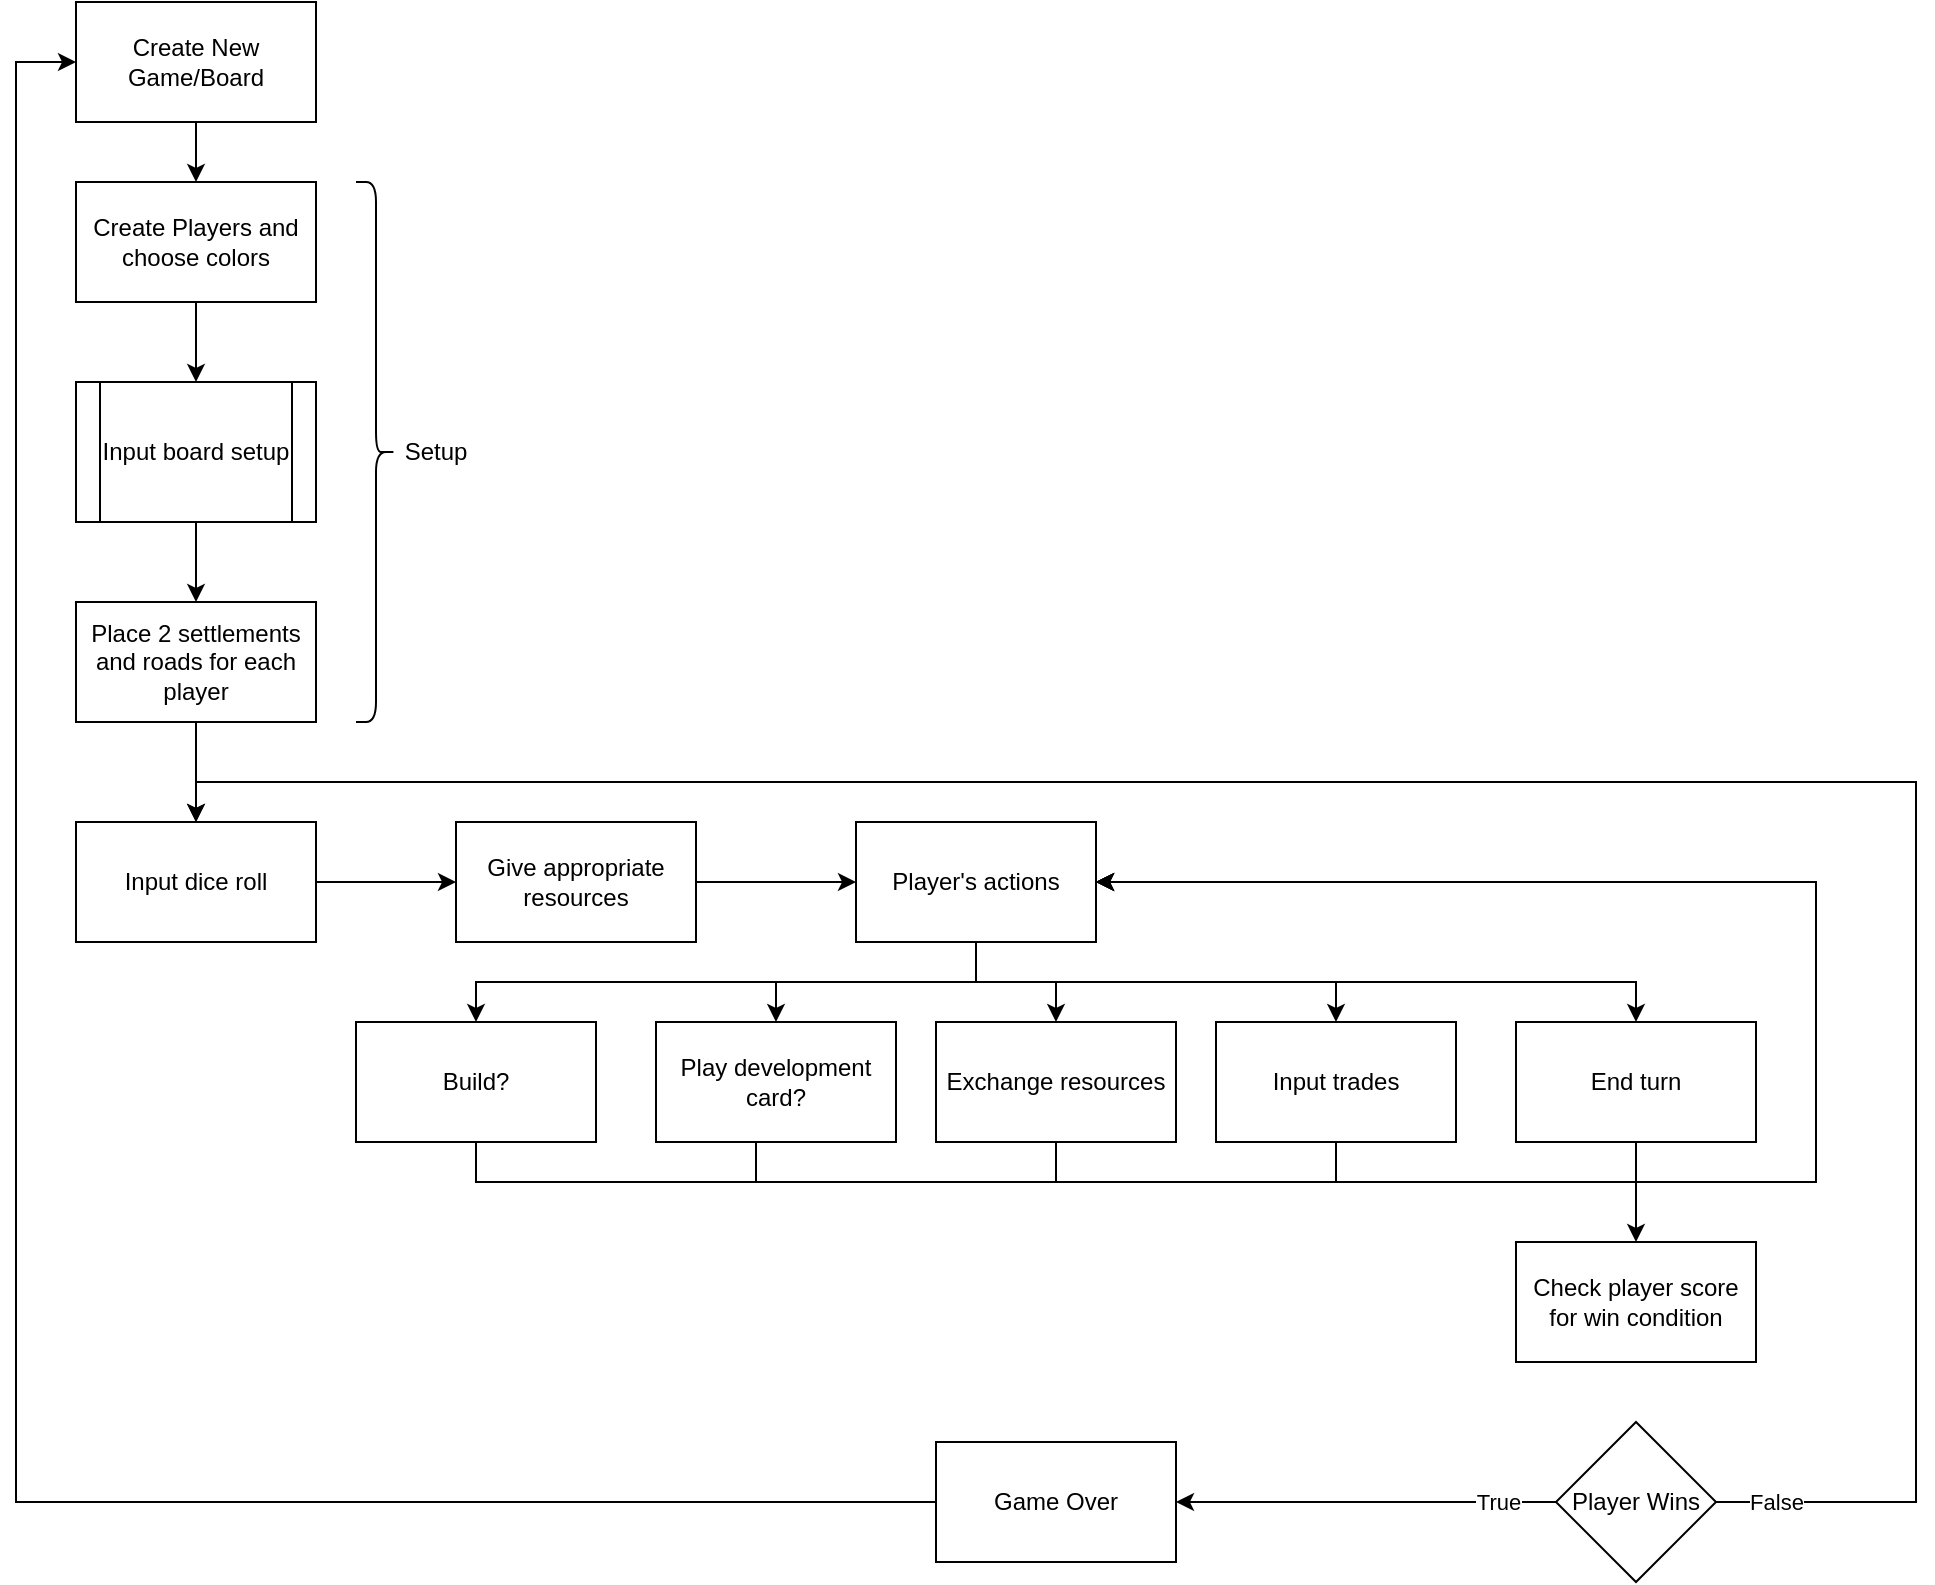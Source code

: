 <mxfile version="13.9.3" type="device"><diagram id="uclK34Kz_BnbtVKSaPZ2" name="Page-1"><mxGraphModel dx="946" dy="591" grid="1" gridSize="10" guides="1" tooltips="1" connect="1" arrows="1" fold="1" page="1" pageScale="1" pageWidth="850" pageHeight="1100" math="0" shadow="0"><root><mxCell id="0"/><mxCell id="1" parent="0"/><mxCell id="OH5-oFv5H8qoW2Y-INcy-5" style="edgeStyle=orthogonalEdgeStyle;rounded=0;orthogonalLoop=1;jettySize=auto;html=1;exitX=0.5;exitY=1;exitDx=0;exitDy=0;entryX=0.5;entryY=0;entryDx=0;entryDy=0;" edge="1" parent="1" source="OH5-oFv5H8qoW2Y-INcy-1" target="OH5-oFv5H8qoW2Y-INcy-2"><mxGeometry relative="1" as="geometry"/></mxCell><mxCell id="OH5-oFv5H8qoW2Y-INcy-1" value="Create New Game/Board" style="rounded=0;whiteSpace=wrap;html=1;" vertex="1" parent="1"><mxGeometry x="140" y="100" width="120" height="60" as="geometry"/></mxCell><mxCell id="OH5-oFv5H8qoW2Y-INcy-6" style="edgeStyle=orthogonalEdgeStyle;rounded=0;orthogonalLoop=1;jettySize=auto;html=1;exitX=0.5;exitY=1;exitDx=0;exitDy=0;entryX=0.5;entryY=0;entryDx=0;entryDy=0;" edge="1" parent="1" source="OH5-oFv5H8qoW2Y-INcy-2" target="OH5-oFv5H8qoW2Y-INcy-4"><mxGeometry relative="1" as="geometry"/></mxCell><mxCell id="OH5-oFv5H8qoW2Y-INcy-2" value="Create Players and choose colors" style="rounded=0;whiteSpace=wrap;html=1;" vertex="1" parent="1"><mxGeometry x="140" y="190" width="120" height="60" as="geometry"/></mxCell><mxCell id="OH5-oFv5H8qoW2Y-INcy-8" style="edgeStyle=orthogonalEdgeStyle;rounded=0;orthogonalLoop=1;jettySize=auto;html=1;exitX=0.5;exitY=1;exitDx=0;exitDy=0;entryX=0.5;entryY=0;entryDx=0;entryDy=0;" edge="1" parent="1" source="OH5-oFv5H8qoW2Y-INcy-4" target="OH5-oFv5H8qoW2Y-INcy-7"><mxGeometry relative="1" as="geometry"/></mxCell><mxCell id="OH5-oFv5H8qoW2Y-INcy-4" value="Input board setup" style="shape=process;whiteSpace=wrap;html=1;backgroundOutline=1;" vertex="1" parent="1"><mxGeometry x="140" y="290" width="120" height="70" as="geometry"/></mxCell><mxCell id="OH5-oFv5H8qoW2Y-INcy-12" style="edgeStyle=orthogonalEdgeStyle;rounded=0;orthogonalLoop=1;jettySize=auto;html=1;exitX=0.5;exitY=1;exitDx=0;exitDy=0;entryX=0.5;entryY=0;entryDx=0;entryDy=0;" edge="1" parent="1" source="OH5-oFv5H8qoW2Y-INcy-7" target="OH5-oFv5H8qoW2Y-INcy-11"><mxGeometry relative="1" as="geometry"/></mxCell><mxCell id="OH5-oFv5H8qoW2Y-INcy-7" value="Place 2 settlements and roads for each player" style="rounded=0;whiteSpace=wrap;html=1;" vertex="1" parent="1"><mxGeometry x="140" y="400" width="120" height="60" as="geometry"/></mxCell><mxCell id="OH5-oFv5H8qoW2Y-INcy-9" value="" style="shape=curlyBracket;whiteSpace=wrap;html=1;rounded=1;rotation=-180;" vertex="1" parent="1"><mxGeometry x="280" y="190" width="20" height="270" as="geometry"/></mxCell><mxCell id="OH5-oFv5H8qoW2Y-INcy-10" value="Setup" style="text;html=1;strokeColor=none;fillColor=none;align=center;verticalAlign=middle;whiteSpace=wrap;rounded=0;" vertex="1" parent="1"><mxGeometry x="300" y="315" width="40" height="20" as="geometry"/></mxCell><mxCell id="OH5-oFv5H8qoW2Y-INcy-14" style="edgeStyle=orthogonalEdgeStyle;rounded=0;orthogonalLoop=1;jettySize=auto;html=1;exitX=1;exitY=0.5;exitDx=0;exitDy=0;entryX=0;entryY=0.5;entryDx=0;entryDy=0;" edge="1" parent="1" source="OH5-oFv5H8qoW2Y-INcy-11" target="OH5-oFv5H8qoW2Y-INcy-13"><mxGeometry relative="1" as="geometry"/></mxCell><mxCell id="OH5-oFv5H8qoW2Y-INcy-11" value="Input dice roll" style="rounded=0;whiteSpace=wrap;html=1;" vertex="1" parent="1"><mxGeometry x="140" y="510" width="120" height="60" as="geometry"/></mxCell><mxCell id="OH5-oFv5H8qoW2Y-INcy-24" value="" style="edgeStyle=orthogonalEdgeStyle;rounded=0;orthogonalLoop=1;jettySize=auto;html=1;" edge="1" parent="1" source="OH5-oFv5H8qoW2Y-INcy-13" target="OH5-oFv5H8qoW2Y-INcy-23"><mxGeometry relative="1" as="geometry"/></mxCell><mxCell id="OH5-oFv5H8qoW2Y-INcy-13" value="Give appropriate resources" style="rounded=0;whiteSpace=wrap;html=1;" vertex="1" parent="1"><mxGeometry x="330" y="510" width="120" height="60" as="geometry"/></mxCell><mxCell id="OH5-oFv5H8qoW2Y-INcy-29" style="edgeStyle=orthogonalEdgeStyle;rounded=0;orthogonalLoop=1;jettySize=auto;html=1;exitX=0.5;exitY=1;exitDx=0;exitDy=0;entryX=1;entryY=0.5;entryDx=0;entryDy=0;" edge="1" parent="1" source="OH5-oFv5H8qoW2Y-INcy-15" target="OH5-oFv5H8qoW2Y-INcy-23"><mxGeometry relative="1" as="geometry"><Array as="points"><mxPoint x="340" y="690"/><mxPoint x="1010" y="690"/><mxPoint x="1010" y="540"/></Array></mxGeometry></mxCell><mxCell id="OH5-oFv5H8qoW2Y-INcy-15" value="Build?" style="rounded=0;whiteSpace=wrap;html=1;" vertex="1" parent="1"><mxGeometry x="280" y="610" width="120" height="60" as="geometry"/></mxCell><mxCell id="OH5-oFv5H8qoW2Y-INcy-30" style="edgeStyle=orthogonalEdgeStyle;rounded=0;orthogonalLoop=1;jettySize=auto;html=1;exitX=0.5;exitY=1;exitDx=0;exitDy=0;" edge="1" parent="1" source="OH5-oFv5H8qoW2Y-INcy-17"><mxGeometry relative="1" as="geometry"><mxPoint x="650" y="540" as="targetPoint"/><Array as="points"><mxPoint x="480" y="670"/><mxPoint x="480" y="690"/><mxPoint x="1010" y="690"/><mxPoint x="1010" y="540"/></Array></mxGeometry></mxCell><mxCell id="OH5-oFv5H8qoW2Y-INcy-17" value="Play development card?" style="rounded=0;whiteSpace=wrap;html=1;" vertex="1" parent="1"><mxGeometry x="430" y="610" width="120" height="60" as="geometry"/></mxCell><mxCell id="OH5-oFv5H8qoW2Y-INcy-31" style="edgeStyle=orthogonalEdgeStyle;rounded=0;orthogonalLoop=1;jettySize=auto;html=1;exitX=0.5;exitY=1;exitDx=0;exitDy=0;" edge="1" parent="1" source="OH5-oFv5H8qoW2Y-INcy-19"><mxGeometry relative="1" as="geometry"><mxPoint x="650" y="540" as="targetPoint"/><Array as="points"><mxPoint x="630" y="690"/><mxPoint x="1010" y="690"/><mxPoint x="1010" y="540"/></Array></mxGeometry></mxCell><mxCell id="OH5-oFv5H8qoW2Y-INcy-19" value="Exchange resources" style="rounded=0;whiteSpace=wrap;html=1;" vertex="1" parent="1"><mxGeometry x="570" y="610" width="120" height="60" as="geometry"/></mxCell><mxCell id="OH5-oFv5H8qoW2Y-INcy-32" style="edgeStyle=orthogonalEdgeStyle;rounded=0;orthogonalLoop=1;jettySize=auto;html=1;exitX=0.5;exitY=1;exitDx=0;exitDy=0;entryX=1;entryY=0.5;entryDx=0;entryDy=0;" edge="1" parent="1" source="OH5-oFv5H8qoW2Y-INcy-21" target="OH5-oFv5H8qoW2Y-INcy-23"><mxGeometry relative="1" as="geometry"><mxPoint x="654" y="540" as="targetPoint"/><Array as="points"><mxPoint x="770" y="690"/><mxPoint x="1010" y="690"/><mxPoint x="1010" y="540"/></Array></mxGeometry></mxCell><mxCell id="OH5-oFv5H8qoW2Y-INcy-21" value="Input trades" style="whiteSpace=wrap;html=1;rounded=0;" vertex="1" parent="1"><mxGeometry x="710" y="610" width="120" height="60" as="geometry"/></mxCell><mxCell id="OH5-oFv5H8qoW2Y-INcy-25" style="edgeStyle=orthogonalEdgeStyle;rounded=0;orthogonalLoop=1;jettySize=auto;html=1;exitX=0.5;exitY=1;exitDx=0;exitDy=0;entryX=0.5;entryY=0;entryDx=0;entryDy=0;" edge="1" parent="1" source="OH5-oFv5H8qoW2Y-INcy-23" target="OH5-oFv5H8qoW2Y-INcy-15"><mxGeometry relative="1" as="geometry"/></mxCell><mxCell id="OH5-oFv5H8qoW2Y-INcy-26" style="edgeStyle=orthogonalEdgeStyle;rounded=0;orthogonalLoop=1;jettySize=auto;html=1;exitX=0.5;exitY=1;exitDx=0;exitDy=0;entryX=0.5;entryY=0;entryDx=0;entryDy=0;" edge="1" parent="1" source="OH5-oFv5H8qoW2Y-INcy-23" target="OH5-oFv5H8qoW2Y-INcy-17"><mxGeometry relative="1" as="geometry"/></mxCell><mxCell id="OH5-oFv5H8qoW2Y-INcy-27" style="edgeStyle=orthogonalEdgeStyle;rounded=0;orthogonalLoop=1;jettySize=auto;html=1;exitX=0.5;exitY=1;exitDx=0;exitDy=0;entryX=0.5;entryY=0;entryDx=0;entryDy=0;" edge="1" parent="1" source="OH5-oFv5H8qoW2Y-INcy-23" target="OH5-oFv5H8qoW2Y-INcy-19"><mxGeometry relative="1" as="geometry"/></mxCell><mxCell id="OH5-oFv5H8qoW2Y-INcy-28" style="edgeStyle=orthogonalEdgeStyle;rounded=0;orthogonalLoop=1;jettySize=auto;html=1;exitX=0.5;exitY=1;exitDx=0;exitDy=0;" edge="1" parent="1" source="OH5-oFv5H8qoW2Y-INcy-23" target="OH5-oFv5H8qoW2Y-INcy-21"><mxGeometry relative="1" as="geometry"/></mxCell><mxCell id="OH5-oFv5H8qoW2Y-INcy-34" style="edgeStyle=orthogonalEdgeStyle;rounded=0;orthogonalLoop=1;jettySize=auto;html=1;exitX=0.5;exitY=1;exitDx=0;exitDy=0;" edge="1" parent="1" source="OH5-oFv5H8qoW2Y-INcy-23" target="OH5-oFv5H8qoW2Y-INcy-33"><mxGeometry relative="1" as="geometry"/></mxCell><mxCell id="OH5-oFv5H8qoW2Y-INcy-23" value="Player's actions" style="whiteSpace=wrap;html=1;rounded=0;" vertex="1" parent="1"><mxGeometry x="530" y="510" width="120" height="60" as="geometry"/></mxCell><mxCell id="OH5-oFv5H8qoW2Y-INcy-37" style="edgeStyle=orthogonalEdgeStyle;rounded=0;orthogonalLoop=1;jettySize=auto;html=1;exitX=0.5;exitY=1;exitDx=0;exitDy=0;entryX=0.5;entryY=0;entryDx=0;entryDy=0;" edge="1" parent="1" source="OH5-oFv5H8qoW2Y-INcy-33" target="OH5-oFv5H8qoW2Y-INcy-36"><mxGeometry relative="1" as="geometry"/></mxCell><mxCell id="OH5-oFv5H8qoW2Y-INcy-33" value="End turn" style="whiteSpace=wrap;html=1;rounded=0;" vertex="1" parent="1"><mxGeometry x="860" y="610" width="120" height="60" as="geometry"/></mxCell><mxCell id="OH5-oFv5H8qoW2Y-INcy-36" value="Check player score for win condition" style="rounded=0;whiteSpace=wrap;html=1;" vertex="1" parent="1"><mxGeometry x="860" y="720" width="120" height="60" as="geometry"/></mxCell><mxCell id="OH5-oFv5H8qoW2Y-INcy-39" style="edgeStyle=orthogonalEdgeStyle;rounded=0;orthogonalLoop=1;jettySize=auto;html=1;exitX=1;exitY=0.5;exitDx=0;exitDy=0;entryX=0.5;entryY=0;entryDx=0;entryDy=0;" edge="1" parent="1" source="OH5-oFv5H8qoW2Y-INcy-38" target="OH5-oFv5H8qoW2Y-INcy-11"><mxGeometry relative="1" as="geometry"><Array as="points"><mxPoint x="1060" y="850"/><mxPoint x="1060" y="490"/><mxPoint x="200" y="490"/></Array></mxGeometry></mxCell><mxCell id="OH5-oFv5H8qoW2Y-INcy-40" value="False" style="edgeLabel;html=1;align=center;verticalAlign=middle;resizable=0;points=[];" vertex="1" connectable="0" parent="OH5-oFv5H8qoW2Y-INcy-39"><mxGeometry x="-0.676" y="-1" relative="1" as="geometry"><mxPoint x="-71" y="117" as="offset"/></mxGeometry></mxCell><mxCell id="OH5-oFv5H8qoW2Y-INcy-43" style="edgeStyle=orthogonalEdgeStyle;rounded=0;orthogonalLoop=1;jettySize=auto;html=1;exitX=0;exitY=0.5;exitDx=0;exitDy=0;entryX=1;entryY=0.5;entryDx=0;entryDy=0;" edge="1" parent="1" source="OH5-oFv5H8qoW2Y-INcy-38" target="OH5-oFv5H8qoW2Y-INcy-42"><mxGeometry relative="1" as="geometry"/></mxCell><mxCell id="OH5-oFv5H8qoW2Y-INcy-45" value="True" style="edgeLabel;html=1;align=center;verticalAlign=middle;resizable=0;points=[];" vertex="1" connectable="0" parent="OH5-oFv5H8qoW2Y-INcy-43"><mxGeometry x="-0.057" y="2" relative="1" as="geometry"><mxPoint x="60" y="-2" as="offset"/></mxGeometry></mxCell><mxCell id="OH5-oFv5H8qoW2Y-INcy-38" value="Player Wins" style="rhombus;whiteSpace=wrap;html=1;" vertex="1" parent="1"><mxGeometry x="880" y="810" width="80" height="80" as="geometry"/></mxCell><mxCell id="OH5-oFv5H8qoW2Y-INcy-44" style="edgeStyle=orthogonalEdgeStyle;rounded=0;orthogonalLoop=1;jettySize=auto;html=1;exitX=0;exitY=0.5;exitDx=0;exitDy=0;entryX=0;entryY=0.5;entryDx=0;entryDy=0;" edge="1" parent="1" source="OH5-oFv5H8qoW2Y-INcy-42" target="OH5-oFv5H8qoW2Y-INcy-1"><mxGeometry relative="1" as="geometry"><Array as="points"><mxPoint x="110" y="850"/><mxPoint x="110" y="130"/></Array></mxGeometry></mxCell><mxCell id="OH5-oFv5H8qoW2Y-INcy-42" value="Game Over" style="rounded=0;whiteSpace=wrap;html=1;" vertex="1" parent="1"><mxGeometry x="570" y="820" width="120" height="60" as="geometry"/></mxCell></root></mxGraphModel></diagram></mxfile>